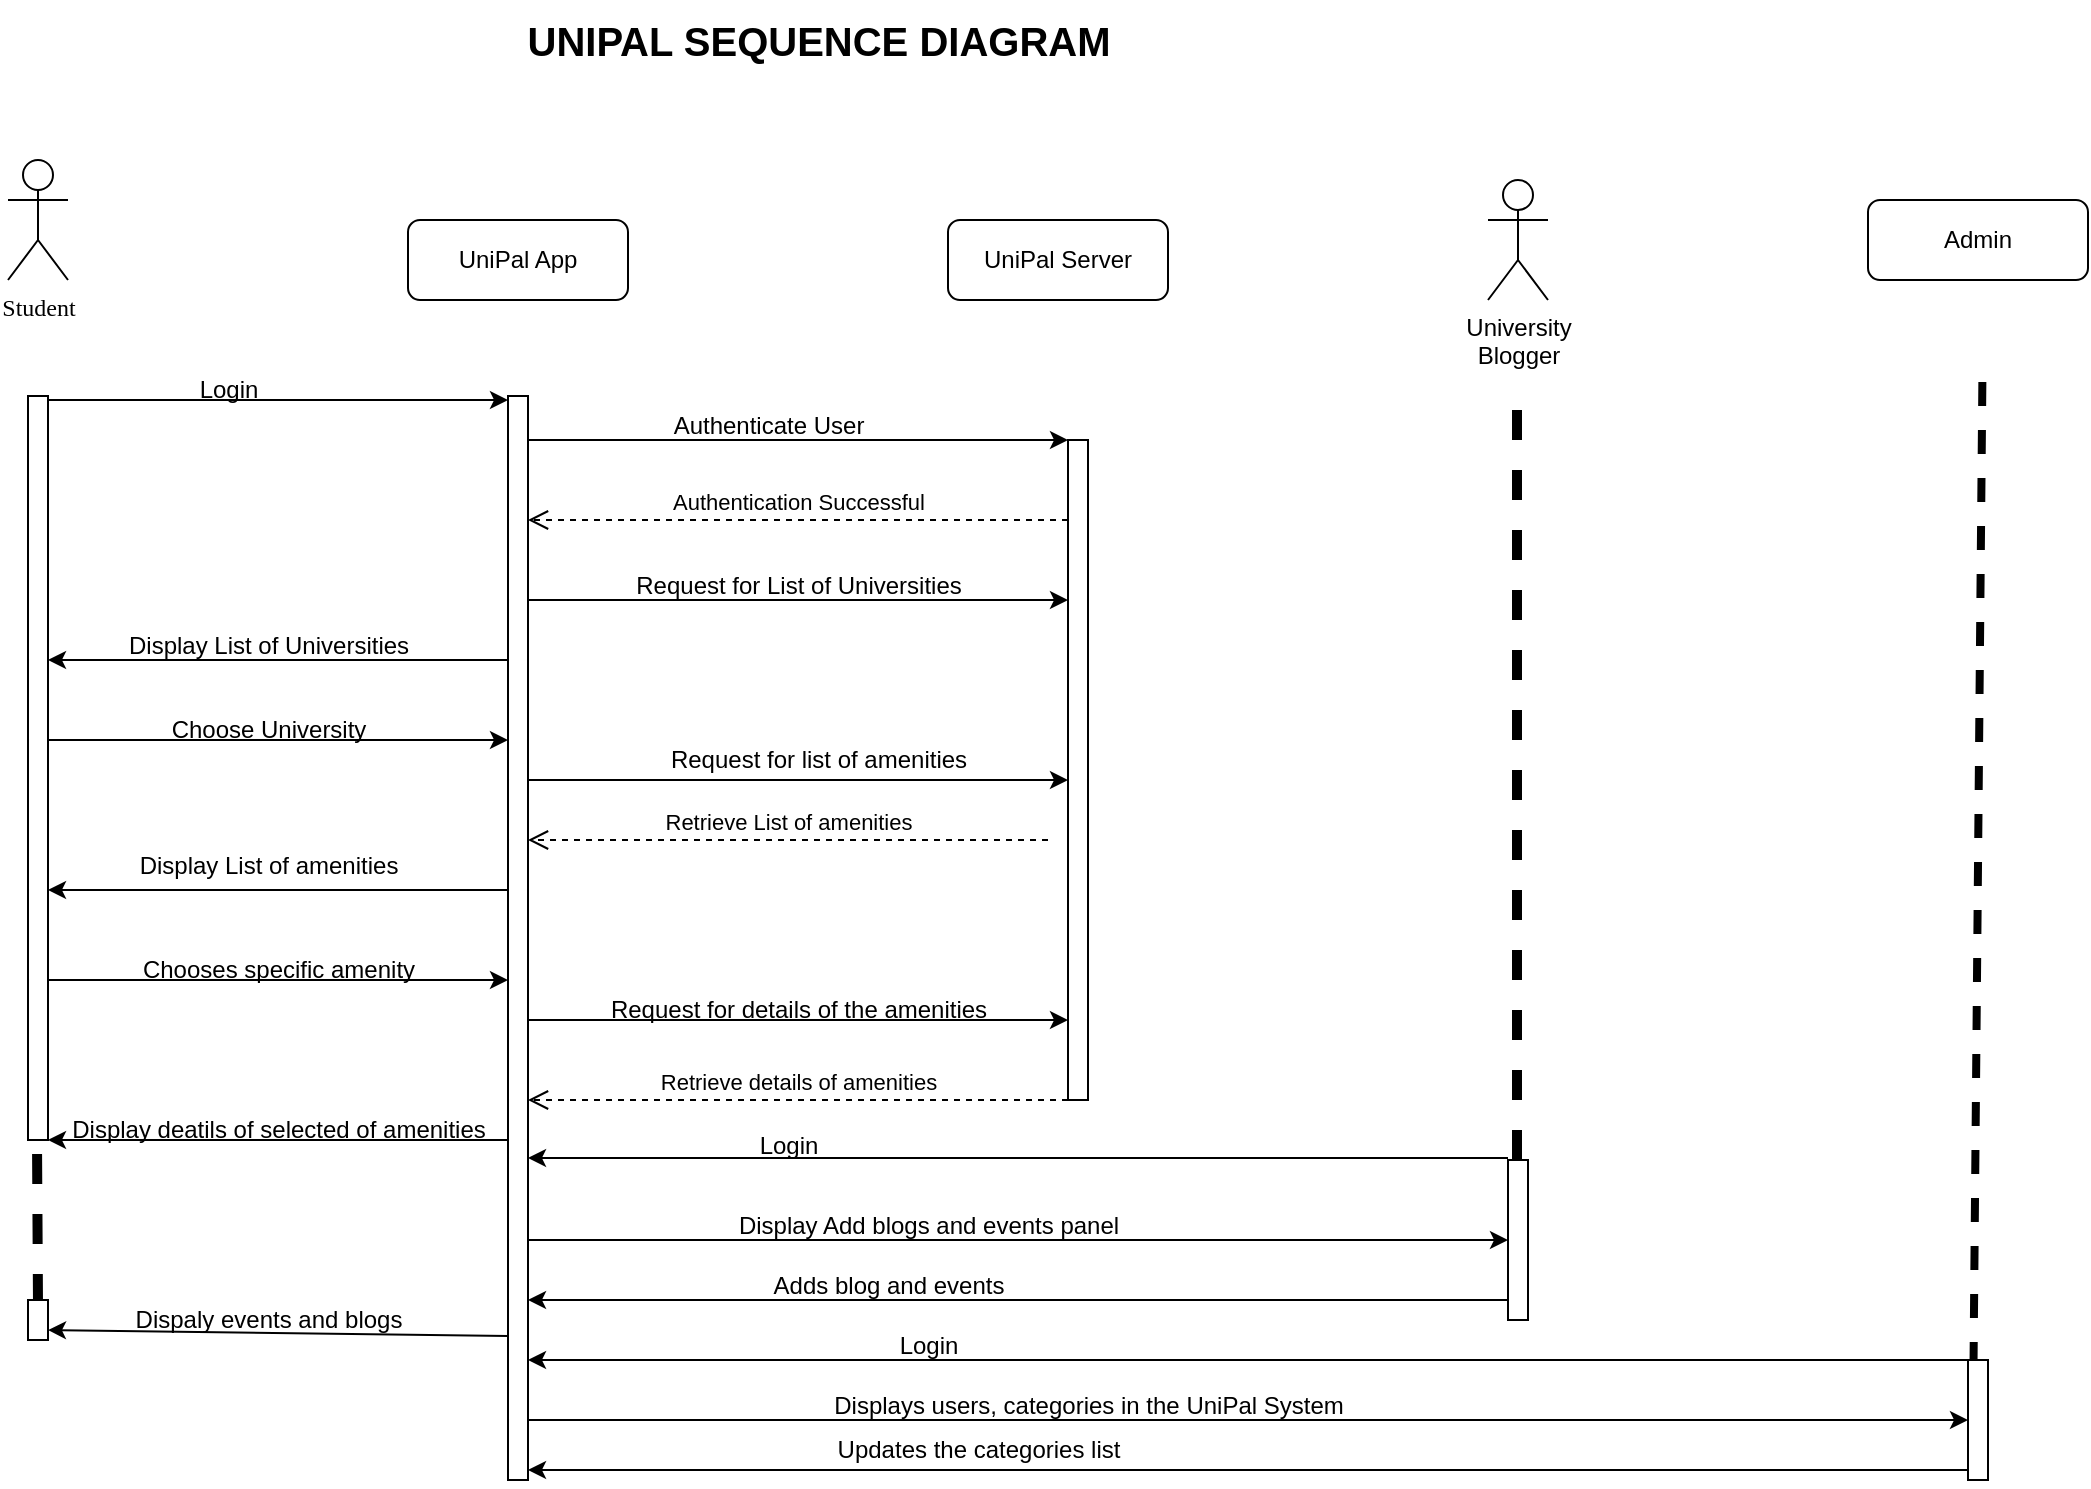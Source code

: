 <mxfile version="24.1.0" type="device">
  <diagram name="Page-1" id="acsbL7JASMrRTYuctGgO">
    <mxGraphModel dx="818" dy="1672" grid="1" gridSize="10" guides="1" tooltips="1" connect="1" arrows="1" fold="1" page="1" pageScale="1" pageWidth="850" pageHeight="1100" math="0" shadow="0">
      <root>
        <mxCell id="0" />
        <mxCell id="1" parent="0" />
        <mxCell id="Bq7FcE38kekh25CNx1w1-1" value="&lt;font face=&quot;Lucida Console&quot;&gt;Student&lt;/font&gt;" style="shape=umlActor;verticalLabelPosition=bottom;verticalAlign=top;html=1;outlineConnect=0;hachureGap=4;fontFamily=Architects Daughter;fontSource=https%3A%2F%2Ffonts.googleapis.com%2Fcss%3Ffamily%3DArchitects%2BDaughter;" parent="1" vertex="1">
          <mxGeometry x="80" y="50" width="30" height="60" as="geometry" />
        </mxCell>
        <mxCell id="Bq7FcE38kekh25CNx1w1-2" value="UniPal App" style="rounded=1;whiteSpace=wrap;html=1;" parent="1" vertex="1">
          <mxGeometry x="280" y="80" width="110" height="40" as="geometry" />
        </mxCell>
        <mxCell id="Bq7FcE38kekh25CNx1w1-3" value="UniPal Server" style="rounded=1;whiteSpace=wrap;html=1;" parent="1" vertex="1">
          <mxGeometry x="550" y="80" width="110" height="40" as="geometry" />
        </mxCell>
        <mxCell id="Bq7FcE38kekh25CNx1w1-4" value="Admin" style="rounded=1;whiteSpace=wrap;html=1;" parent="1" vertex="1">
          <mxGeometry x="1010" y="70" width="110" height="40" as="geometry" />
        </mxCell>
        <mxCell id="Bq7FcE38kekh25CNx1w1-5" value="" style="html=1;points=[[0,0,0,0,5],[0,1,0,0,-5],[1,0,0,0,5],[1,1,0,0,-5]];perimeter=orthogonalPerimeter;outlineConnect=0;targetShapes=umlLifeline;portConstraint=eastwest;newEdgeStyle={&quot;curved&quot;:0,&quot;rounded&quot;:0};" parent="1" vertex="1">
          <mxGeometry x="90" y="168" width="10" height="372" as="geometry" />
        </mxCell>
        <mxCell id="Bq7FcE38kekh25CNx1w1-6" value="" style="html=1;points=[[0,0,0,0,5],[0,1,0,0,-5],[1,0,0,0,5],[1,1,0,0,-5]];perimeter=orthogonalPerimeter;outlineConnect=0;targetShapes=umlLifeline;portConstraint=eastwest;newEdgeStyle={&quot;curved&quot;:0,&quot;rounded&quot;:0};" parent="1" vertex="1">
          <mxGeometry x="330" y="168" width="10" height="542" as="geometry" />
        </mxCell>
        <mxCell id="Bq7FcE38kekh25CNx1w1-7" value="" style="html=1;points=[[0,0,0,0,5],[0,1,0,0,-5],[1,0,0,0,5],[1,1,0,0,-5]];perimeter=orthogonalPerimeter;outlineConnect=0;targetShapes=umlLifeline;portConstraint=eastwest;newEdgeStyle={&quot;curved&quot;:0,&quot;rounded&quot;:0};" parent="1" vertex="1">
          <mxGeometry x="610" y="190" width="10" height="330" as="geometry" />
        </mxCell>
        <mxCell id="Bq7FcE38kekh25CNx1w1-8" value="" style="endArrow=classic;html=1;rounded=0;" parent="1" edge="1">
          <mxGeometry width="50" height="50" relative="1" as="geometry">
            <mxPoint x="100" y="170" as="sourcePoint" />
            <mxPoint x="330" y="170" as="targetPoint" />
          </mxGeometry>
        </mxCell>
        <mxCell id="Bq7FcE38kekh25CNx1w1-9" value="" style="endArrow=classic;html=1;rounded=0;" parent="1" target="Bq7FcE38kekh25CNx1w1-7" edge="1">
          <mxGeometry width="50" height="50" relative="1" as="geometry">
            <mxPoint x="340" y="190" as="sourcePoint" />
            <mxPoint x="390" y="140" as="targetPoint" />
          </mxGeometry>
        </mxCell>
        <mxCell id="Bq7FcE38kekh25CNx1w1-10" value="Authentication Successful" style="html=1;verticalAlign=bottom;endArrow=open;dashed=1;endSize=8;curved=0;rounded=0;" parent="1" target="Bq7FcE38kekh25CNx1w1-6" edge="1">
          <mxGeometry relative="1" as="geometry">
            <mxPoint x="610" y="230" as="sourcePoint" />
            <mxPoint x="530" y="230" as="targetPoint" />
          </mxGeometry>
        </mxCell>
        <mxCell id="Bq7FcE38kekh25CNx1w1-11" value="" style="endArrow=classic;html=1;rounded=0;" parent="1" edge="1">
          <mxGeometry width="50" height="50" relative="1" as="geometry">
            <mxPoint x="330" y="300" as="sourcePoint" />
            <mxPoint x="100" y="300" as="targetPoint" />
          </mxGeometry>
        </mxCell>
        <mxCell id="Bq7FcE38kekh25CNx1w1-12" value="" style="endArrow=classic;html=1;rounded=0;" parent="1" edge="1">
          <mxGeometry width="50" height="50" relative="1" as="geometry">
            <mxPoint x="340" y="270" as="sourcePoint" />
            <mxPoint x="610" y="270" as="targetPoint" />
          </mxGeometry>
        </mxCell>
        <mxCell id="Bq7FcE38kekh25CNx1w1-13" value="Login" style="text;html=1;align=center;verticalAlign=middle;resizable=0;points=[];autosize=1;strokeColor=none;fillColor=none;" parent="1" vertex="1">
          <mxGeometry x="165" y="150" width="50" height="30" as="geometry" />
        </mxCell>
        <mxCell id="Bq7FcE38kekh25CNx1w1-14" value="Authenticate User" style="text;html=1;align=center;verticalAlign=middle;resizable=0;points=[];autosize=1;strokeColor=none;fillColor=none;" parent="1" vertex="1">
          <mxGeometry x="400" y="168" width="120" height="30" as="geometry" />
        </mxCell>
        <mxCell id="Bq7FcE38kekh25CNx1w1-15" value="Request for List of Universities" style="text;html=1;align=center;verticalAlign=middle;resizable=0;points=[];autosize=1;strokeColor=none;fillColor=none;" parent="1" vertex="1">
          <mxGeometry x="380" y="248" width="190" height="30" as="geometry" />
        </mxCell>
        <mxCell id="Bq7FcE38kekh25CNx1w1-16" value="Display List of Universities" style="text;html=1;align=center;verticalAlign=middle;resizable=0;points=[];autosize=1;strokeColor=none;fillColor=none;" parent="1" vertex="1">
          <mxGeometry x="130" y="278" width="160" height="30" as="geometry" />
        </mxCell>
        <mxCell id="Bq7FcE38kekh25CNx1w1-17" value="" style="endArrow=classic;html=1;rounded=0;" parent="1" target="Bq7FcE38kekh25CNx1w1-6" edge="1">
          <mxGeometry width="50" height="50" relative="1" as="geometry">
            <mxPoint x="100" y="340" as="sourcePoint" />
            <mxPoint x="150" y="290" as="targetPoint" />
          </mxGeometry>
        </mxCell>
        <mxCell id="Bq7FcE38kekh25CNx1w1-18" value="Choose University" style="text;html=1;align=center;verticalAlign=middle;resizable=0;points=[];autosize=1;strokeColor=none;fillColor=none;" parent="1" vertex="1">
          <mxGeometry x="150" y="320" width="120" height="30" as="geometry" />
        </mxCell>
        <mxCell id="Bq7FcE38kekh25CNx1w1-19" value="" style="endArrow=classic;html=1;rounded=0;" parent="1" target="Bq7FcE38kekh25CNx1w1-7" edge="1">
          <mxGeometry width="50" height="50" relative="1" as="geometry">
            <mxPoint x="340" y="360" as="sourcePoint" />
            <mxPoint x="390" y="310" as="targetPoint" />
          </mxGeometry>
        </mxCell>
        <mxCell id="Bq7FcE38kekh25CNx1w1-20" value="Request for list of amenities" style="text;html=1;align=center;verticalAlign=middle;resizable=0;points=[];autosize=1;strokeColor=none;fillColor=none;" parent="1" vertex="1">
          <mxGeometry x="400" y="335" width="170" height="30" as="geometry" />
        </mxCell>
        <mxCell id="Bq7FcE38kekh25CNx1w1-21" value="Retrieve List of amenities" style="html=1;verticalAlign=bottom;endArrow=open;dashed=1;endSize=8;curved=0;rounded=0;" parent="1" target="Bq7FcE38kekh25CNx1w1-6" edge="1">
          <mxGeometry relative="1" as="geometry">
            <mxPoint x="600" y="390" as="sourcePoint" />
            <mxPoint x="520" y="390" as="targetPoint" />
          </mxGeometry>
        </mxCell>
        <mxCell id="Bq7FcE38kekh25CNx1w1-22" value="" style="endArrow=classic;html=1;rounded=0;" parent="1" target="Bq7FcE38kekh25CNx1w1-5" edge="1">
          <mxGeometry width="50" height="50" relative="1" as="geometry">
            <mxPoint x="330" y="415" as="sourcePoint" />
            <mxPoint x="380" y="365" as="targetPoint" />
          </mxGeometry>
        </mxCell>
        <mxCell id="Bq7FcE38kekh25CNx1w1-23" value="Display List of amenities" style="text;html=1;align=center;verticalAlign=middle;resizable=0;points=[];autosize=1;strokeColor=none;fillColor=none;" parent="1" vertex="1">
          <mxGeometry x="135" y="388" width="150" height="30" as="geometry" />
        </mxCell>
        <mxCell id="Bq7FcE38kekh25CNx1w1-24" value="" style="endArrow=classic;html=1;rounded=0;" parent="1" target="Bq7FcE38kekh25CNx1w1-6" edge="1">
          <mxGeometry width="50" height="50" relative="1" as="geometry">
            <mxPoint x="100" y="460" as="sourcePoint" />
            <mxPoint x="150" y="410" as="targetPoint" />
          </mxGeometry>
        </mxCell>
        <mxCell id="Bq7FcE38kekh25CNx1w1-25" value="Chooses specific amenity" style="text;html=1;align=center;verticalAlign=middle;resizable=0;points=[];autosize=1;strokeColor=none;fillColor=none;" parent="1" vertex="1">
          <mxGeometry x="135" y="440" width="160" height="30" as="geometry" />
        </mxCell>
        <mxCell id="Bq7FcE38kekh25CNx1w1-26" value="" style="endArrow=classic;html=1;rounded=0;" parent="1" target="Bq7FcE38kekh25CNx1w1-7" edge="1">
          <mxGeometry width="50" height="50" relative="1" as="geometry">
            <mxPoint x="340" y="480" as="sourcePoint" />
            <mxPoint x="390" y="430" as="targetPoint" />
          </mxGeometry>
        </mxCell>
        <mxCell id="Bq7FcE38kekh25CNx1w1-27" value="Request for details of the amenities" style="text;html=1;align=center;verticalAlign=middle;resizable=0;points=[];autosize=1;strokeColor=none;fillColor=none;" parent="1" vertex="1">
          <mxGeometry x="370" y="460" width="210" height="30" as="geometry" />
        </mxCell>
        <mxCell id="Bq7FcE38kekh25CNx1w1-28" value="Retrieve details of amenities" style="html=1;verticalAlign=bottom;endArrow=open;dashed=1;endSize=8;curved=0;rounded=0;" parent="1" target="Bq7FcE38kekh25CNx1w1-6" edge="1">
          <mxGeometry relative="1" as="geometry">
            <mxPoint x="610" y="520" as="sourcePoint" />
            <mxPoint x="350" y="520" as="targetPoint" />
          </mxGeometry>
        </mxCell>
        <mxCell id="Bq7FcE38kekh25CNx1w1-30" value="" style="endArrow=classic;html=1;rounded=0;" parent="1" edge="1">
          <mxGeometry width="50" height="50" relative="1" as="geometry">
            <mxPoint x="330" y="540" as="sourcePoint" />
            <mxPoint x="100" y="540" as="targetPoint" />
          </mxGeometry>
        </mxCell>
        <mxCell id="Bq7FcE38kekh25CNx1w1-31" value="Display deatils of selected of amenities" style="text;html=1;align=center;verticalAlign=middle;resizable=0;points=[];autosize=1;strokeColor=none;fillColor=none;" parent="1" vertex="1">
          <mxGeometry x="100" y="520" width="230" height="30" as="geometry" />
        </mxCell>
        <mxCell id="b6ifalgiwZSf533ZK-6y-1" value="University&lt;div&gt;Blogger&lt;/div&gt;" style="shape=umlActor;verticalLabelPosition=bottom;verticalAlign=top;html=1;outlineConnect=0;" vertex="1" parent="1">
          <mxGeometry x="820" y="60" width="30" height="60" as="geometry" />
        </mxCell>
        <mxCell id="b6ifalgiwZSf533ZK-6y-2" value="" style="endArrow=none;dashed=1;html=1;rounded=0;strokeWidth=4;" edge="1" parent="1">
          <mxGeometry width="50" height="50" relative="1" as="geometry">
            <mxPoint x="1062.75" y="653" as="sourcePoint" />
            <mxPoint x="1067.25" y="153" as="targetPoint" />
          </mxGeometry>
        </mxCell>
        <mxCell id="b6ifalgiwZSf533ZK-6y-4" value="" style="endArrow=none;dashed=1;html=1;rounded=0;strokeWidth=5;" edge="1" parent="1" source="b6ifalgiwZSf533ZK-6y-5">
          <mxGeometry width="50" height="50" relative="1" as="geometry">
            <mxPoint x="834.5" y="525" as="sourcePoint" />
            <mxPoint x="834.5" y="175" as="targetPoint" />
          </mxGeometry>
        </mxCell>
        <mxCell id="b6ifalgiwZSf533ZK-6y-5" value="" style="html=1;points=[[0,0,0,0,5],[0,1,0,0,-5],[1,0,0,0,5],[1,1,0,0,-5]];perimeter=orthogonalPerimeter;outlineConnect=0;targetShapes=umlLifeline;portConstraint=eastwest;newEdgeStyle={&quot;curved&quot;:0,&quot;rounded&quot;:0};" vertex="1" parent="1">
          <mxGeometry x="830" y="550" width="10" height="80" as="geometry" />
        </mxCell>
        <mxCell id="b6ifalgiwZSf533ZK-6y-6" value="" style="endArrow=classic;html=1;rounded=0;entryX=1;entryY=0.788;entryDx=0;entryDy=0;entryPerimeter=0;" edge="1" parent="1">
          <mxGeometry width="50" height="50" relative="1" as="geometry">
            <mxPoint x="830" y="549.06" as="sourcePoint" />
            <mxPoint x="340" y="548.996" as="targetPoint" />
          </mxGeometry>
        </mxCell>
        <mxCell id="b6ifalgiwZSf533ZK-6y-7" value="Login" style="text;html=1;align=center;verticalAlign=middle;resizable=0;points=[];autosize=1;strokeColor=none;fillColor=none;" vertex="1" parent="1">
          <mxGeometry x="445" y="528" width="50" height="30" as="geometry" />
        </mxCell>
        <mxCell id="b6ifalgiwZSf533ZK-6y-8" value="" style="endArrow=classic;html=1;rounded=0;" edge="1" parent="1" target="b6ifalgiwZSf533ZK-6y-5">
          <mxGeometry width="50" height="50" relative="1" as="geometry">
            <mxPoint x="340" y="590" as="sourcePoint" />
            <mxPoint x="390" y="540" as="targetPoint" />
          </mxGeometry>
        </mxCell>
        <mxCell id="b6ifalgiwZSf533ZK-6y-9" value="Display Add blogs and events panel" style="text;html=1;align=center;verticalAlign=middle;resizable=0;points=[];autosize=1;strokeColor=none;fillColor=none;" vertex="1" parent="1">
          <mxGeometry x="435" y="568" width="210" height="30" as="geometry" />
        </mxCell>
        <mxCell id="b6ifalgiwZSf533ZK-6y-10" value="" style="endArrow=classic;html=1;rounded=0;" edge="1" parent="1" target="Bq7FcE38kekh25CNx1w1-6">
          <mxGeometry width="50" height="50" relative="1" as="geometry">
            <mxPoint x="830" y="620" as="sourcePoint" />
            <mxPoint x="880" y="570" as="targetPoint" />
          </mxGeometry>
        </mxCell>
        <mxCell id="b6ifalgiwZSf533ZK-6y-11" value="Adds blog and events" style="text;html=1;align=center;verticalAlign=middle;resizable=0;points=[];autosize=1;strokeColor=none;fillColor=none;" vertex="1" parent="1">
          <mxGeometry x="450" y="598" width="140" height="30" as="geometry" />
        </mxCell>
        <mxCell id="b6ifalgiwZSf533ZK-6y-12" value="" style="endArrow=none;dashed=1;html=1;rounded=0;strokeWidth=5;" edge="1" parent="1">
          <mxGeometry width="50" height="50" relative="1" as="geometry">
            <mxPoint x="95" y="622" as="sourcePoint" />
            <mxPoint x="94.5" y="540" as="targetPoint" />
          </mxGeometry>
        </mxCell>
        <mxCell id="b6ifalgiwZSf533ZK-6y-13" value="" style="html=1;points=[[0,0,0,0,5],[0,1,0,0,-5],[1,0,0,0,5],[1,1,0,0,-5]];perimeter=orthogonalPerimeter;outlineConnect=0;targetShapes=umlLifeline;portConstraint=eastwest;newEdgeStyle={&quot;curved&quot;:0,&quot;rounded&quot;:0};" vertex="1" parent="1">
          <mxGeometry x="90" y="620" width="10" height="20" as="geometry" />
        </mxCell>
        <mxCell id="b6ifalgiwZSf533ZK-6y-14" value="" style="endArrow=classic;html=1;rounded=0;entryX=1;entryY=1;entryDx=0;entryDy=-5;entryPerimeter=0;" edge="1" parent="1" target="b6ifalgiwZSf533ZK-6y-13">
          <mxGeometry width="50" height="50" relative="1" as="geometry">
            <mxPoint x="330" y="638" as="sourcePoint" />
            <mxPoint x="380" y="588" as="targetPoint" />
          </mxGeometry>
        </mxCell>
        <mxCell id="b6ifalgiwZSf533ZK-6y-15" value="Dispaly events and blogs" style="text;html=1;align=center;verticalAlign=middle;resizable=0;points=[];autosize=1;strokeColor=none;fillColor=none;" vertex="1" parent="1">
          <mxGeometry x="130" y="615" width="160" height="30" as="geometry" />
        </mxCell>
        <mxCell id="b6ifalgiwZSf533ZK-6y-16" value="" style="html=1;points=[[0,0,0,0,5],[0,1,0,0,-5],[1,0,0,0,5],[1,1,0,0,-5]];perimeter=orthogonalPerimeter;outlineConnect=0;targetShapes=umlLifeline;portConstraint=eastwest;newEdgeStyle={&quot;curved&quot;:0,&quot;rounded&quot;:0};" vertex="1" parent="1">
          <mxGeometry x="1060" y="650" width="10" height="60" as="geometry" />
        </mxCell>
        <mxCell id="b6ifalgiwZSf533ZK-6y-17" value="" style="endArrow=classic;html=1;rounded=0;" edge="1" parent="1">
          <mxGeometry width="50" height="50" relative="1" as="geometry">
            <mxPoint x="1060" y="650" as="sourcePoint" />
            <mxPoint x="340" y="650" as="targetPoint" />
          </mxGeometry>
        </mxCell>
        <mxCell id="b6ifalgiwZSf533ZK-6y-18" value="Login" style="text;html=1;align=center;verticalAlign=middle;resizable=0;points=[];autosize=1;strokeColor=none;fillColor=none;" vertex="1" parent="1">
          <mxGeometry x="515" y="628" width="50" height="30" as="geometry" />
        </mxCell>
        <mxCell id="b6ifalgiwZSf533ZK-6y-19" value="" style="endArrow=classic;html=1;rounded=0;" edge="1" parent="1" target="b6ifalgiwZSf533ZK-6y-16">
          <mxGeometry width="50" height="50" relative="1" as="geometry">
            <mxPoint x="340" y="680" as="sourcePoint" />
            <mxPoint x="390" y="630" as="targetPoint" />
          </mxGeometry>
        </mxCell>
        <mxCell id="b6ifalgiwZSf533ZK-6y-20" value="Displays users, categories in the UniPal System" style="text;html=1;align=center;verticalAlign=middle;resizable=0;points=[];autosize=1;strokeColor=none;fillColor=none;" vertex="1" parent="1">
          <mxGeometry x="480" y="658" width="280" height="30" as="geometry" />
        </mxCell>
        <mxCell id="b6ifalgiwZSf533ZK-6y-21" value="" style="endArrow=classic;html=1;rounded=0;entryX=1;entryY=1;entryDx=0;entryDy=-5;entryPerimeter=0;" edge="1" parent="1" source="b6ifalgiwZSf533ZK-6y-16" target="Bq7FcE38kekh25CNx1w1-6">
          <mxGeometry width="50" height="50" relative="1" as="geometry">
            <mxPoint x="1060" y="700" as="sourcePoint" />
            <mxPoint x="1110" y="650" as="targetPoint" />
          </mxGeometry>
        </mxCell>
        <mxCell id="b6ifalgiwZSf533ZK-6y-22" value="Updates the categories list" style="text;html=1;align=center;verticalAlign=middle;resizable=0;points=[];autosize=1;strokeColor=none;fillColor=none;" vertex="1" parent="1">
          <mxGeometry x="485" y="680" width="160" height="30" as="geometry" />
        </mxCell>
        <mxCell id="b6ifalgiwZSf533ZK-6y-23" value="&lt;font style=&quot;font-size: 20px;&quot;&gt;&lt;b&gt;UNIPAL SEQUENCE DIAGRAM&lt;/b&gt;&lt;/font&gt;" style="text;html=1;align=center;verticalAlign=middle;resizable=0;points=[];autosize=1;strokeColor=none;fillColor=none;" vertex="1" parent="1">
          <mxGeometry x="325" y="-30" width="320" height="40" as="geometry" />
        </mxCell>
      </root>
    </mxGraphModel>
  </diagram>
</mxfile>
